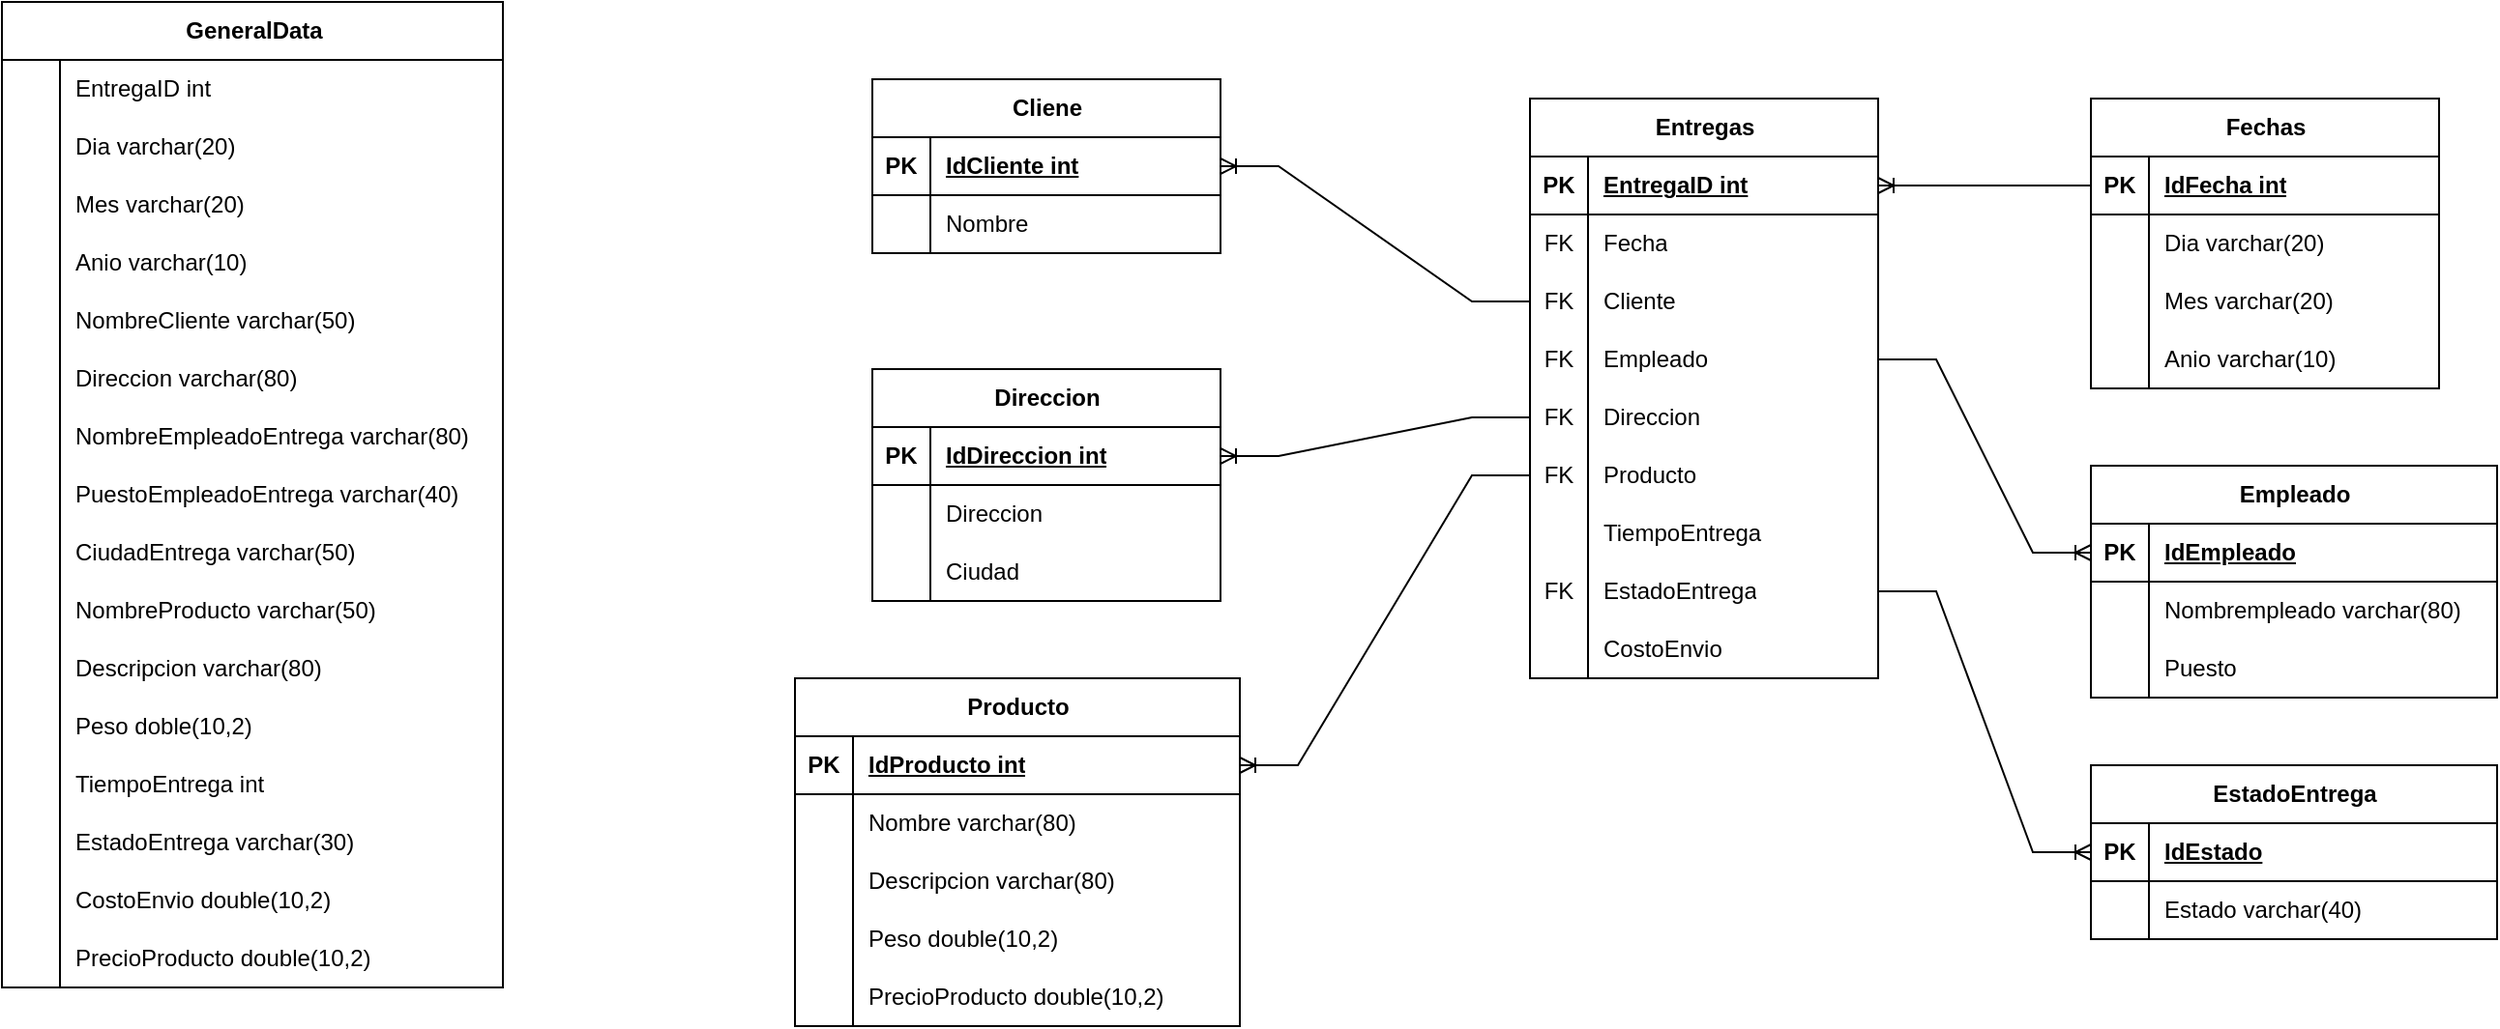 <mxfile version="21.4.0" type="device">
  <diagram name="Página-1" id="wUGo6zB4lgT46Z7VaHi0">
    <mxGraphModel dx="1545" dy="716" grid="1" gridSize="10" guides="1" tooltips="1" connect="1" arrows="1" fold="1" page="1" pageScale="1" pageWidth="827" pageHeight="1169" math="0" shadow="0">
      <root>
        <mxCell id="0" />
        <mxCell id="1" parent="0" />
        <mxCell id="BDDf2HuoFjshQEXdPqyW-1" value="GeneralData" style="shape=table;startSize=30;container=1;collapsible=1;childLayout=tableLayout;fixedRows=1;rowLines=0;fontStyle=1;align=center;resizeLast=1;html=1;" vertex="1" parent="1">
          <mxGeometry x="30" y="60" width="259" height="510" as="geometry" />
        </mxCell>
        <mxCell id="BDDf2HuoFjshQEXdPqyW-5" value="" style="shape=tableRow;horizontal=0;startSize=0;swimlaneHead=0;swimlaneBody=0;fillColor=none;collapsible=0;dropTarget=0;points=[[0,0.5],[1,0.5]];portConstraint=eastwest;top=0;left=0;right=0;bottom=0;" vertex="1" parent="BDDf2HuoFjshQEXdPqyW-1">
          <mxGeometry y="30" width="259" height="30" as="geometry" />
        </mxCell>
        <mxCell id="BDDf2HuoFjshQEXdPqyW-6" value="" style="shape=partialRectangle;connectable=0;fillColor=none;top=0;left=0;bottom=0;right=0;editable=1;overflow=hidden;whiteSpace=wrap;html=1;" vertex="1" parent="BDDf2HuoFjshQEXdPqyW-5">
          <mxGeometry width="30" height="30" as="geometry">
            <mxRectangle width="30" height="30" as="alternateBounds" />
          </mxGeometry>
        </mxCell>
        <mxCell id="BDDf2HuoFjshQEXdPqyW-7" value="EntregaID int&amp;nbsp;" style="shape=partialRectangle;connectable=0;fillColor=none;top=0;left=0;bottom=0;right=0;align=left;spacingLeft=6;overflow=hidden;whiteSpace=wrap;html=1;" vertex="1" parent="BDDf2HuoFjshQEXdPqyW-5">
          <mxGeometry x="30" width="229" height="30" as="geometry">
            <mxRectangle width="229" height="30" as="alternateBounds" />
          </mxGeometry>
        </mxCell>
        <mxCell id="BDDf2HuoFjshQEXdPqyW-8" value="" style="shape=tableRow;horizontal=0;startSize=0;swimlaneHead=0;swimlaneBody=0;fillColor=none;collapsible=0;dropTarget=0;points=[[0,0.5],[1,0.5]];portConstraint=eastwest;top=0;left=0;right=0;bottom=0;" vertex="1" parent="BDDf2HuoFjshQEXdPqyW-1">
          <mxGeometry y="60" width="259" height="30" as="geometry" />
        </mxCell>
        <mxCell id="BDDf2HuoFjshQEXdPqyW-9" value="" style="shape=partialRectangle;connectable=0;fillColor=none;top=0;left=0;bottom=0;right=0;editable=1;overflow=hidden;whiteSpace=wrap;html=1;" vertex="1" parent="BDDf2HuoFjshQEXdPqyW-8">
          <mxGeometry width="30" height="30" as="geometry">
            <mxRectangle width="30" height="30" as="alternateBounds" />
          </mxGeometry>
        </mxCell>
        <mxCell id="BDDf2HuoFjshQEXdPqyW-10" value="Dia varchar(20)" style="shape=partialRectangle;connectable=0;fillColor=none;top=0;left=0;bottom=0;right=0;align=left;spacingLeft=6;overflow=hidden;whiteSpace=wrap;html=1;" vertex="1" parent="BDDf2HuoFjshQEXdPqyW-8">
          <mxGeometry x="30" width="229" height="30" as="geometry">
            <mxRectangle width="229" height="30" as="alternateBounds" />
          </mxGeometry>
        </mxCell>
        <mxCell id="BDDf2HuoFjshQEXdPqyW-11" value="" style="shape=tableRow;horizontal=0;startSize=0;swimlaneHead=0;swimlaneBody=0;fillColor=none;collapsible=0;dropTarget=0;points=[[0,0.5],[1,0.5]];portConstraint=eastwest;top=0;left=0;right=0;bottom=0;" vertex="1" parent="BDDf2HuoFjshQEXdPqyW-1">
          <mxGeometry y="90" width="259" height="30" as="geometry" />
        </mxCell>
        <mxCell id="BDDf2HuoFjshQEXdPqyW-12" value="" style="shape=partialRectangle;connectable=0;fillColor=none;top=0;left=0;bottom=0;right=0;editable=1;overflow=hidden;whiteSpace=wrap;html=1;" vertex="1" parent="BDDf2HuoFjshQEXdPqyW-11">
          <mxGeometry width="30" height="30" as="geometry">
            <mxRectangle width="30" height="30" as="alternateBounds" />
          </mxGeometry>
        </mxCell>
        <mxCell id="BDDf2HuoFjshQEXdPqyW-13" value="Mes varchar(20)" style="shape=partialRectangle;connectable=0;fillColor=none;top=0;left=0;bottom=0;right=0;align=left;spacingLeft=6;overflow=hidden;whiteSpace=wrap;html=1;" vertex="1" parent="BDDf2HuoFjshQEXdPqyW-11">
          <mxGeometry x="30" width="229" height="30" as="geometry">
            <mxRectangle width="229" height="30" as="alternateBounds" />
          </mxGeometry>
        </mxCell>
        <mxCell id="BDDf2HuoFjshQEXdPqyW-14" value="" style="shape=tableRow;horizontal=0;startSize=0;swimlaneHead=0;swimlaneBody=0;fillColor=none;collapsible=0;dropTarget=0;points=[[0,0.5],[1,0.5]];portConstraint=eastwest;top=0;left=0;right=0;bottom=0;" vertex="1" parent="BDDf2HuoFjshQEXdPqyW-1">
          <mxGeometry y="120" width="259" height="30" as="geometry" />
        </mxCell>
        <mxCell id="BDDf2HuoFjshQEXdPqyW-15" value="" style="shape=partialRectangle;connectable=0;fillColor=none;top=0;left=0;bottom=0;right=0;editable=1;overflow=hidden;whiteSpace=wrap;html=1;" vertex="1" parent="BDDf2HuoFjshQEXdPqyW-14">
          <mxGeometry width="30" height="30" as="geometry">
            <mxRectangle width="30" height="30" as="alternateBounds" />
          </mxGeometry>
        </mxCell>
        <mxCell id="BDDf2HuoFjshQEXdPqyW-16" value="Anio varchar(10)" style="shape=partialRectangle;connectable=0;fillColor=none;top=0;left=0;bottom=0;right=0;align=left;spacingLeft=6;overflow=hidden;whiteSpace=wrap;html=1;" vertex="1" parent="BDDf2HuoFjshQEXdPqyW-14">
          <mxGeometry x="30" width="229" height="30" as="geometry">
            <mxRectangle width="229" height="30" as="alternateBounds" />
          </mxGeometry>
        </mxCell>
        <mxCell id="BDDf2HuoFjshQEXdPqyW-30" value="" style="shape=tableRow;horizontal=0;startSize=0;swimlaneHead=0;swimlaneBody=0;fillColor=none;collapsible=0;dropTarget=0;points=[[0,0.5],[1,0.5]];portConstraint=eastwest;top=0;left=0;right=0;bottom=0;" vertex="1" parent="BDDf2HuoFjshQEXdPqyW-1">
          <mxGeometry y="150" width="259" height="30" as="geometry" />
        </mxCell>
        <mxCell id="BDDf2HuoFjshQEXdPqyW-31" value="" style="shape=partialRectangle;connectable=0;fillColor=none;top=0;left=0;bottom=0;right=0;editable=1;overflow=hidden;whiteSpace=wrap;html=1;" vertex="1" parent="BDDf2HuoFjshQEXdPqyW-30">
          <mxGeometry width="30" height="30" as="geometry">
            <mxRectangle width="30" height="30" as="alternateBounds" />
          </mxGeometry>
        </mxCell>
        <mxCell id="BDDf2HuoFjshQEXdPqyW-32" value="NombreCliente varchar(50)" style="shape=partialRectangle;connectable=0;fillColor=none;top=0;left=0;bottom=0;right=0;align=left;spacingLeft=6;overflow=hidden;whiteSpace=wrap;html=1;" vertex="1" parent="BDDf2HuoFjshQEXdPqyW-30">
          <mxGeometry x="30" width="229" height="30" as="geometry">
            <mxRectangle width="229" height="30" as="alternateBounds" />
          </mxGeometry>
        </mxCell>
        <mxCell id="BDDf2HuoFjshQEXdPqyW-33" value="" style="shape=tableRow;horizontal=0;startSize=0;swimlaneHead=0;swimlaneBody=0;fillColor=none;collapsible=0;dropTarget=0;points=[[0,0.5],[1,0.5]];portConstraint=eastwest;top=0;left=0;right=0;bottom=0;" vertex="1" parent="BDDf2HuoFjshQEXdPqyW-1">
          <mxGeometry y="180" width="259" height="30" as="geometry" />
        </mxCell>
        <mxCell id="BDDf2HuoFjshQEXdPqyW-34" value="" style="shape=partialRectangle;connectable=0;fillColor=none;top=0;left=0;bottom=0;right=0;editable=1;overflow=hidden;whiteSpace=wrap;html=1;" vertex="1" parent="BDDf2HuoFjshQEXdPqyW-33">
          <mxGeometry width="30" height="30" as="geometry">
            <mxRectangle width="30" height="30" as="alternateBounds" />
          </mxGeometry>
        </mxCell>
        <mxCell id="BDDf2HuoFjshQEXdPqyW-35" value="Direccion varchar(80)" style="shape=partialRectangle;connectable=0;fillColor=none;top=0;left=0;bottom=0;right=0;align=left;spacingLeft=6;overflow=hidden;whiteSpace=wrap;html=1;" vertex="1" parent="BDDf2HuoFjshQEXdPqyW-33">
          <mxGeometry x="30" width="229" height="30" as="geometry">
            <mxRectangle width="229" height="30" as="alternateBounds" />
          </mxGeometry>
        </mxCell>
        <mxCell id="BDDf2HuoFjshQEXdPqyW-36" value="" style="shape=tableRow;horizontal=0;startSize=0;swimlaneHead=0;swimlaneBody=0;fillColor=none;collapsible=0;dropTarget=0;points=[[0,0.5],[1,0.5]];portConstraint=eastwest;top=0;left=0;right=0;bottom=0;" vertex="1" parent="BDDf2HuoFjshQEXdPqyW-1">
          <mxGeometry y="210" width="259" height="30" as="geometry" />
        </mxCell>
        <mxCell id="BDDf2HuoFjshQEXdPqyW-37" value="" style="shape=partialRectangle;connectable=0;fillColor=none;top=0;left=0;bottom=0;right=0;editable=1;overflow=hidden;whiteSpace=wrap;html=1;" vertex="1" parent="BDDf2HuoFjshQEXdPqyW-36">
          <mxGeometry width="30" height="30" as="geometry">
            <mxRectangle width="30" height="30" as="alternateBounds" />
          </mxGeometry>
        </mxCell>
        <mxCell id="BDDf2HuoFjshQEXdPqyW-38" value="NombreEmpleadoEntrega varchar(80)" style="shape=partialRectangle;connectable=0;fillColor=none;top=0;left=0;bottom=0;right=0;align=left;spacingLeft=6;overflow=hidden;whiteSpace=wrap;html=1;" vertex="1" parent="BDDf2HuoFjshQEXdPqyW-36">
          <mxGeometry x="30" width="229" height="30" as="geometry">
            <mxRectangle width="229" height="30" as="alternateBounds" />
          </mxGeometry>
        </mxCell>
        <mxCell id="BDDf2HuoFjshQEXdPqyW-39" value="" style="shape=tableRow;horizontal=0;startSize=0;swimlaneHead=0;swimlaneBody=0;fillColor=none;collapsible=0;dropTarget=0;points=[[0,0.5],[1,0.5]];portConstraint=eastwest;top=0;left=0;right=0;bottom=0;" vertex="1" parent="BDDf2HuoFjshQEXdPqyW-1">
          <mxGeometry y="240" width="259" height="30" as="geometry" />
        </mxCell>
        <mxCell id="BDDf2HuoFjshQEXdPqyW-40" value="" style="shape=partialRectangle;connectable=0;fillColor=none;top=0;left=0;bottom=0;right=0;editable=1;overflow=hidden;whiteSpace=wrap;html=1;" vertex="1" parent="BDDf2HuoFjshQEXdPqyW-39">
          <mxGeometry width="30" height="30" as="geometry">
            <mxRectangle width="30" height="30" as="alternateBounds" />
          </mxGeometry>
        </mxCell>
        <mxCell id="BDDf2HuoFjshQEXdPqyW-41" value="PuestoEmpleadoEntrega varchar(40)" style="shape=partialRectangle;connectable=0;fillColor=none;top=0;left=0;bottom=0;right=0;align=left;spacingLeft=6;overflow=hidden;whiteSpace=wrap;html=1;" vertex="1" parent="BDDf2HuoFjshQEXdPqyW-39">
          <mxGeometry x="30" width="229" height="30" as="geometry">
            <mxRectangle width="229" height="30" as="alternateBounds" />
          </mxGeometry>
        </mxCell>
        <mxCell id="BDDf2HuoFjshQEXdPqyW-42" value="" style="shape=tableRow;horizontal=0;startSize=0;swimlaneHead=0;swimlaneBody=0;fillColor=none;collapsible=0;dropTarget=0;points=[[0,0.5],[1,0.5]];portConstraint=eastwest;top=0;left=0;right=0;bottom=0;" vertex="1" parent="BDDf2HuoFjshQEXdPqyW-1">
          <mxGeometry y="270" width="259" height="30" as="geometry" />
        </mxCell>
        <mxCell id="BDDf2HuoFjshQEXdPqyW-43" value="" style="shape=partialRectangle;connectable=0;fillColor=none;top=0;left=0;bottom=0;right=0;editable=1;overflow=hidden;whiteSpace=wrap;html=1;" vertex="1" parent="BDDf2HuoFjshQEXdPqyW-42">
          <mxGeometry width="30" height="30" as="geometry">
            <mxRectangle width="30" height="30" as="alternateBounds" />
          </mxGeometry>
        </mxCell>
        <mxCell id="BDDf2HuoFjshQEXdPqyW-44" value="CiudadEntrega varchar(50)" style="shape=partialRectangle;connectable=0;fillColor=none;top=0;left=0;bottom=0;right=0;align=left;spacingLeft=6;overflow=hidden;whiteSpace=wrap;html=1;" vertex="1" parent="BDDf2HuoFjshQEXdPqyW-42">
          <mxGeometry x="30" width="229" height="30" as="geometry">
            <mxRectangle width="229" height="30" as="alternateBounds" />
          </mxGeometry>
        </mxCell>
        <mxCell id="BDDf2HuoFjshQEXdPqyW-45" value="" style="shape=tableRow;horizontal=0;startSize=0;swimlaneHead=0;swimlaneBody=0;fillColor=none;collapsible=0;dropTarget=0;points=[[0,0.5],[1,0.5]];portConstraint=eastwest;top=0;left=0;right=0;bottom=0;" vertex="1" parent="BDDf2HuoFjshQEXdPqyW-1">
          <mxGeometry y="300" width="259" height="30" as="geometry" />
        </mxCell>
        <mxCell id="BDDf2HuoFjshQEXdPqyW-46" value="" style="shape=partialRectangle;connectable=0;fillColor=none;top=0;left=0;bottom=0;right=0;editable=1;overflow=hidden;whiteSpace=wrap;html=1;" vertex="1" parent="BDDf2HuoFjshQEXdPqyW-45">
          <mxGeometry width="30" height="30" as="geometry">
            <mxRectangle width="30" height="30" as="alternateBounds" />
          </mxGeometry>
        </mxCell>
        <mxCell id="BDDf2HuoFjshQEXdPqyW-47" value="NombreProducto varchar(50)" style="shape=partialRectangle;connectable=0;fillColor=none;top=0;left=0;bottom=0;right=0;align=left;spacingLeft=6;overflow=hidden;whiteSpace=wrap;html=1;" vertex="1" parent="BDDf2HuoFjshQEXdPqyW-45">
          <mxGeometry x="30" width="229" height="30" as="geometry">
            <mxRectangle width="229" height="30" as="alternateBounds" />
          </mxGeometry>
        </mxCell>
        <mxCell id="BDDf2HuoFjshQEXdPqyW-48" value="" style="shape=tableRow;horizontal=0;startSize=0;swimlaneHead=0;swimlaneBody=0;fillColor=none;collapsible=0;dropTarget=0;points=[[0,0.5],[1,0.5]];portConstraint=eastwest;top=0;left=0;right=0;bottom=0;" vertex="1" parent="BDDf2HuoFjshQEXdPqyW-1">
          <mxGeometry y="330" width="259" height="30" as="geometry" />
        </mxCell>
        <mxCell id="BDDf2HuoFjshQEXdPqyW-49" value="" style="shape=partialRectangle;connectable=0;fillColor=none;top=0;left=0;bottom=0;right=0;editable=1;overflow=hidden;whiteSpace=wrap;html=1;" vertex="1" parent="BDDf2HuoFjshQEXdPqyW-48">
          <mxGeometry width="30" height="30" as="geometry">
            <mxRectangle width="30" height="30" as="alternateBounds" />
          </mxGeometry>
        </mxCell>
        <mxCell id="BDDf2HuoFjshQEXdPqyW-50" value="Descripcion varchar(80)" style="shape=partialRectangle;connectable=0;fillColor=none;top=0;left=0;bottom=0;right=0;align=left;spacingLeft=6;overflow=hidden;whiteSpace=wrap;html=1;" vertex="1" parent="BDDf2HuoFjshQEXdPqyW-48">
          <mxGeometry x="30" width="229" height="30" as="geometry">
            <mxRectangle width="229" height="30" as="alternateBounds" />
          </mxGeometry>
        </mxCell>
        <mxCell id="BDDf2HuoFjshQEXdPqyW-51" value="" style="shape=tableRow;horizontal=0;startSize=0;swimlaneHead=0;swimlaneBody=0;fillColor=none;collapsible=0;dropTarget=0;points=[[0,0.5],[1,0.5]];portConstraint=eastwest;top=0;left=0;right=0;bottom=0;" vertex="1" parent="BDDf2HuoFjshQEXdPqyW-1">
          <mxGeometry y="360" width="259" height="30" as="geometry" />
        </mxCell>
        <mxCell id="BDDf2HuoFjshQEXdPqyW-52" value="" style="shape=partialRectangle;connectable=0;fillColor=none;top=0;left=0;bottom=0;right=0;editable=1;overflow=hidden;whiteSpace=wrap;html=1;" vertex="1" parent="BDDf2HuoFjshQEXdPqyW-51">
          <mxGeometry width="30" height="30" as="geometry">
            <mxRectangle width="30" height="30" as="alternateBounds" />
          </mxGeometry>
        </mxCell>
        <mxCell id="BDDf2HuoFjshQEXdPqyW-53" value="Peso doble(10,2)" style="shape=partialRectangle;connectable=0;fillColor=none;top=0;left=0;bottom=0;right=0;align=left;spacingLeft=6;overflow=hidden;whiteSpace=wrap;html=1;" vertex="1" parent="BDDf2HuoFjshQEXdPqyW-51">
          <mxGeometry x="30" width="229" height="30" as="geometry">
            <mxRectangle width="229" height="30" as="alternateBounds" />
          </mxGeometry>
        </mxCell>
        <mxCell id="BDDf2HuoFjshQEXdPqyW-54" value="" style="shape=tableRow;horizontal=0;startSize=0;swimlaneHead=0;swimlaneBody=0;fillColor=none;collapsible=0;dropTarget=0;points=[[0,0.5],[1,0.5]];portConstraint=eastwest;top=0;left=0;right=0;bottom=0;" vertex="1" parent="BDDf2HuoFjshQEXdPqyW-1">
          <mxGeometry y="390" width="259" height="30" as="geometry" />
        </mxCell>
        <mxCell id="BDDf2HuoFjshQEXdPqyW-55" value="" style="shape=partialRectangle;connectable=0;fillColor=none;top=0;left=0;bottom=0;right=0;editable=1;overflow=hidden;whiteSpace=wrap;html=1;" vertex="1" parent="BDDf2HuoFjshQEXdPqyW-54">
          <mxGeometry width="30" height="30" as="geometry">
            <mxRectangle width="30" height="30" as="alternateBounds" />
          </mxGeometry>
        </mxCell>
        <mxCell id="BDDf2HuoFjshQEXdPqyW-56" value="TiempoEntrega int" style="shape=partialRectangle;connectable=0;fillColor=none;top=0;left=0;bottom=0;right=0;align=left;spacingLeft=6;overflow=hidden;whiteSpace=wrap;html=1;" vertex="1" parent="BDDf2HuoFjshQEXdPqyW-54">
          <mxGeometry x="30" width="229" height="30" as="geometry">
            <mxRectangle width="229" height="30" as="alternateBounds" />
          </mxGeometry>
        </mxCell>
        <mxCell id="BDDf2HuoFjshQEXdPqyW-57" value="" style="shape=tableRow;horizontal=0;startSize=0;swimlaneHead=0;swimlaneBody=0;fillColor=none;collapsible=0;dropTarget=0;points=[[0,0.5],[1,0.5]];portConstraint=eastwest;top=0;left=0;right=0;bottom=0;" vertex="1" parent="BDDf2HuoFjshQEXdPqyW-1">
          <mxGeometry y="420" width="259" height="30" as="geometry" />
        </mxCell>
        <mxCell id="BDDf2HuoFjshQEXdPqyW-58" value="" style="shape=partialRectangle;connectable=0;fillColor=none;top=0;left=0;bottom=0;right=0;editable=1;overflow=hidden;whiteSpace=wrap;html=1;" vertex="1" parent="BDDf2HuoFjshQEXdPqyW-57">
          <mxGeometry width="30" height="30" as="geometry">
            <mxRectangle width="30" height="30" as="alternateBounds" />
          </mxGeometry>
        </mxCell>
        <mxCell id="BDDf2HuoFjshQEXdPqyW-59" value="EstadoEntrega varchar(30)" style="shape=partialRectangle;connectable=0;fillColor=none;top=0;left=0;bottom=0;right=0;align=left;spacingLeft=6;overflow=hidden;whiteSpace=wrap;html=1;" vertex="1" parent="BDDf2HuoFjshQEXdPqyW-57">
          <mxGeometry x="30" width="229" height="30" as="geometry">
            <mxRectangle width="229" height="30" as="alternateBounds" />
          </mxGeometry>
        </mxCell>
        <mxCell id="BDDf2HuoFjshQEXdPqyW-60" value="" style="shape=tableRow;horizontal=0;startSize=0;swimlaneHead=0;swimlaneBody=0;fillColor=none;collapsible=0;dropTarget=0;points=[[0,0.5],[1,0.5]];portConstraint=eastwest;top=0;left=0;right=0;bottom=0;" vertex="1" parent="BDDf2HuoFjshQEXdPqyW-1">
          <mxGeometry y="450" width="259" height="30" as="geometry" />
        </mxCell>
        <mxCell id="BDDf2HuoFjshQEXdPqyW-61" value="" style="shape=partialRectangle;connectable=0;fillColor=none;top=0;left=0;bottom=0;right=0;editable=1;overflow=hidden;whiteSpace=wrap;html=1;" vertex="1" parent="BDDf2HuoFjshQEXdPqyW-60">
          <mxGeometry width="30" height="30" as="geometry">
            <mxRectangle width="30" height="30" as="alternateBounds" />
          </mxGeometry>
        </mxCell>
        <mxCell id="BDDf2HuoFjshQEXdPqyW-62" value="CostoEnvio double(10,2)" style="shape=partialRectangle;connectable=0;fillColor=none;top=0;left=0;bottom=0;right=0;align=left;spacingLeft=6;overflow=hidden;whiteSpace=wrap;html=1;" vertex="1" parent="BDDf2HuoFjshQEXdPqyW-60">
          <mxGeometry x="30" width="229" height="30" as="geometry">
            <mxRectangle width="229" height="30" as="alternateBounds" />
          </mxGeometry>
        </mxCell>
        <mxCell id="BDDf2HuoFjshQEXdPqyW-63" value="" style="shape=tableRow;horizontal=0;startSize=0;swimlaneHead=0;swimlaneBody=0;fillColor=none;collapsible=0;dropTarget=0;points=[[0,0.5],[1,0.5]];portConstraint=eastwest;top=0;left=0;right=0;bottom=0;" vertex="1" parent="BDDf2HuoFjshQEXdPqyW-1">
          <mxGeometry y="480" width="259" height="30" as="geometry" />
        </mxCell>
        <mxCell id="BDDf2HuoFjshQEXdPqyW-64" value="" style="shape=partialRectangle;connectable=0;fillColor=none;top=0;left=0;bottom=0;right=0;editable=1;overflow=hidden;whiteSpace=wrap;html=1;" vertex="1" parent="BDDf2HuoFjshQEXdPqyW-63">
          <mxGeometry width="30" height="30" as="geometry">
            <mxRectangle width="30" height="30" as="alternateBounds" />
          </mxGeometry>
        </mxCell>
        <mxCell id="BDDf2HuoFjshQEXdPqyW-65" value="PrecioProducto double(10,2)" style="shape=partialRectangle;connectable=0;fillColor=none;top=0;left=0;bottom=0;right=0;align=left;spacingLeft=6;overflow=hidden;whiteSpace=wrap;html=1;" vertex="1" parent="BDDf2HuoFjshQEXdPqyW-63">
          <mxGeometry x="30" width="229" height="30" as="geometry">
            <mxRectangle width="229" height="30" as="alternateBounds" />
          </mxGeometry>
        </mxCell>
        <mxCell id="BDDf2HuoFjshQEXdPqyW-66" value="Entregas" style="shape=table;startSize=30;container=1;collapsible=1;childLayout=tableLayout;fixedRows=1;rowLines=0;fontStyle=1;align=center;resizeLast=1;html=1;" vertex="1" parent="1">
          <mxGeometry x="820" y="110" width="180" height="300" as="geometry" />
        </mxCell>
        <mxCell id="BDDf2HuoFjshQEXdPqyW-67" value="" style="shape=tableRow;horizontal=0;startSize=0;swimlaneHead=0;swimlaneBody=0;fillColor=none;collapsible=0;dropTarget=0;points=[[0,0.5],[1,0.5]];portConstraint=eastwest;top=0;left=0;right=0;bottom=1;" vertex="1" parent="BDDf2HuoFjshQEXdPqyW-66">
          <mxGeometry y="30" width="180" height="30" as="geometry" />
        </mxCell>
        <mxCell id="BDDf2HuoFjshQEXdPqyW-68" value="PK" style="shape=partialRectangle;connectable=0;fillColor=none;top=0;left=0;bottom=0;right=0;fontStyle=1;overflow=hidden;whiteSpace=wrap;html=1;" vertex="1" parent="BDDf2HuoFjshQEXdPqyW-67">
          <mxGeometry width="30" height="30" as="geometry">
            <mxRectangle width="30" height="30" as="alternateBounds" />
          </mxGeometry>
        </mxCell>
        <mxCell id="BDDf2HuoFjshQEXdPqyW-69" value="EntregaID int" style="shape=partialRectangle;connectable=0;fillColor=none;top=0;left=0;bottom=0;right=0;align=left;spacingLeft=6;fontStyle=5;overflow=hidden;whiteSpace=wrap;html=1;" vertex="1" parent="BDDf2HuoFjshQEXdPqyW-67">
          <mxGeometry x="30" width="150" height="30" as="geometry">
            <mxRectangle width="150" height="30" as="alternateBounds" />
          </mxGeometry>
        </mxCell>
        <mxCell id="BDDf2HuoFjshQEXdPqyW-70" value="" style="shape=tableRow;horizontal=0;startSize=0;swimlaneHead=0;swimlaneBody=0;fillColor=none;collapsible=0;dropTarget=0;points=[[0,0.5],[1,0.5]];portConstraint=eastwest;top=0;left=0;right=0;bottom=0;" vertex="1" parent="BDDf2HuoFjshQEXdPqyW-66">
          <mxGeometry y="60" width="180" height="30" as="geometry" />
        </mxCell>
        <mxCell id="BDDf2HuoFjshQEXdPqyW-71" value="FK" style="shape=partialRectangle;connectable=0;fillColor=none;top=0;left=0;bottom=0;right=0;editable=1;overflow=hidden;whiteSpace=wrap;html=1;" vertex="1" parent="BDDf2HuoFjshQEXdPqyW-70">
          <mxGeometry width="30" height="30" as="geometry">
            <mxRectangle width="30" height="30" as="alternateBounds" />
          </mxGeometry>
        </mxCell>
        <mxCell id="BDDf2HuoFjshQEXdPqyW-72" value="Fecha" style="shape=partialRectangle;connectable=0;fillColor=none;top=0;left=0;bottom=0;right=0;align=left;spacingLeft=6;overflow=hidden;whiteSpace=wrap;html=1;" vertex="1" parent="BDDf2HuoFjshQEXdPqyW-70">
          <mxGeometry x="30" width="150" height="30" as="geometry">
            <mxRectangle width="150" height="30" as="alternateBounds" />
          </mxGeometry>
        </mxCell>
        <mxCell id="BDDf2HuoFjshQEXdPqyW-73" value="" style="shape=tableRow;horizontal=0;startSize=0;swimlaneHead=0;swimlaneBody=0;fillColor=none;collapsible=0;dropTarget=0;points=[[0,0.5],[1,0.5]];portConstraint=eastwest;top=0;left=0;right=0;bottom=0;" vertex="1" parent="BDDf2HuoFjshQEXdPqyW-66">
          <mxGeometry y="90" width="180" height="30" as="geometry" />
        </mxCell>
        <mxCell id="BDDf2HuoFjshQEXdPqyW-74" value="FK" style="shape=partialRectangle;connectable=0;fillColor=none;top=0;left=0;bottom=0;right=0;editable=1;overflow=hidden;whiteSpace=wrap;html=1;" vertex="1" parent="BDDf2HuoFjshQEXdPqyW-73">
          <mxGeometry width="30" height="30" as="geometry">
            <mxRectangle width="30" height="30" as="alternateBounds" />
          </mxGeometry>
        </mxCell>
        <mxCell id="BDDf2HuoFjshQEXdPqyW-75" value="Cliente" style="shape=partialRectangle;connectable=0;fillColor=none;top=0;left=0;bottom=0;right=0;align=left;spacingLeft=6;overflow=hidden;whiteSpace=wrap;html=1;" vertex="1" parent="BDDf2HuoFjshQEXdPqyW-73">
          <mxGeometry x="30" width="150" height="30" as="geometry">
            <mxRectangle width="150" height="30" as="alternateBounds" />
          </mxGeometry>
        </mxCell>
        <mxCell id="BDDf2HuoFjshQEXdPqyW-76" value="" style="shape=tableRow;horizontal=0;startSize=0;swimlaneHead=0;swimlaneBody=0;fillColor=none;collapsible=0;dropTarget=0;points=[[0,0.5],[1,0.5]];portConstraint=eastwest;top=0;left=0;right=0;bottom=0;" vertex="1" parent="BDDf2HuoFjshQEXdPqyW-66">
          <mxGeometry y="120" width="180" height="30" as="geometry" />
        </mxCell>
        <mxCell id="BDDf2HuoFjshQEXdPqyW-77" value="FK" style="shape=partialRectangle;connectable=0;fillColor=none;top=0;left=0;bottom=0;right=0;editable=1;overflow=hidden;whiteSpace=wrap;html=1;" vertex="1" parent="BDDf2HuoFjshQEXdPqyW-76">
          <mxGeometry width="30" height="30" as="geometry">
            <mxRectangle width="30" height="30" as="alternateBounds" />
          </mxGeometry>
        </mxCell>
        <mxCell id="BDDf2HuoFjshQEXdPqyW-78" value="Empleado" style="shape=partialRectangle;connectable=0;fillColor=none;top=0;left=0;bottom=0;right=0;align=left;spacingLeft=6;overflow=hidden;whiteSpace=wrap;html=1;" vertex="1" parent="BDDf2HuoFjshQEXdPqyW-76">
          <mxGeometry x="30" width="150" height="30" as="geometry">
            <mxRectangle width="150" height="30" as="alternateBounds" />
          </mxGeometry>
        </mxCell>
        <mxCell id="BDDf2HuoFjshQEXdPqyW-151" value="" style="shape=tableRow;horizontal=0;startSize=0;swimlaneHead=0;swimlaneBody=0;fillColor=none;collapsible=0;dropTarget=0;points=[[0,0.5],[1,0.5]];portConstraint=eastwest;top=0;left=0;right=0;bottom=0;" vertex="1" parent="BDDf2HuoFjshQEXdPqyW-66">
          <mxGeometry y="150" width="180" height="30" as="geometry" />
        </mxCell>
        <mxCell id="BDDf2HuoFjshQEXdPqyW-152" value="FK" style="shape=partialRectangle;connectable=0;fillColor=none;top=0;left=0;bottom=0;right=0;editable=1;overflow=hidden;whiteSpace=wrap;html=1;" vertex="1" parent="BDDf2HuoFjshQEXdPqyW-151">
          <mxGeometry width="30" height="30" as="geometry">
            <mxRectangle width="30" height="30" as="alternateBounds" />
          </mxGeometry>
        </mxCell>
        <mxCell id="BDDf2HuoFjshQEXdPqyW-153" value="Direccion" style="shape=partialRectangle;connectable=0;fillColor=none;top=0;left=0;bottom=0;right=0;align=left;spacingLeft=6;overflow=hidden;whiteSpace=wrap;html=1;" vertex="1" parent="BDDf2HuoFjshQEXdPqyW-151">
          <mxGeometry x="30" width="150" height="30" as="geometry">
            <mxRectangle width="150" height="30" as="alternateBounds" />
          </mxGeometry>
        </mxCell>
        <mxCell id="BDDf2HuoFjshQEXdPqyW-172" value="" style="shape=tableRow;horizontal=0;startSize=0;swimlaneHead=0;swimlaneBody=0;fillColor=none;collapsible=0;dropTarget=0;points=[[0,0.5],[1,0.5]];portConstraint=eastwest;top=0;left=0;right=0;bottom=0;" vertex="1" parent="BDDf2HuoFjshQEXdPqyW-66">
          <mxGeometry y="180" width="180" height="30" as="geometry" />
        </mxCell>
        <mxCell id="BDDf2HuoFjshQEXdPqyW-173" value="FK" style="shape=partialRectangle;connectable=0;fillColor=none;top=0;left=0;bottom=0;right=0;editable=1;overflow=hidden;whiteSpace=wrap;html=1;" vertex="1" parent="BDDf2HuoFjshQEXdPqyW-172">
          <mxGeometry width="30" height="30" as="geometry">
            <mxRectangle width="30" height="30" as="alternateBounds" />
          </mxGeometry>
        </mxCell>
        <mxCell id="BDDf2HuoFjshQEXdPqyW-174" value="Producto" style="shape=partialRectangle;connectable=0;fillColor=none;top=0;left=0;bottom=0;right=0;align=left;spacingLeft=6;overflow=hidden;whiteSpace=wrap;html=1;" vertex="1" parent="BDDf2HuoFjshQEXdPqyW-172">
          <mxGeometry x="30" width="150" height="30" as="geometry">
            <mxRectangle width="150" height="30" as="alternateBounds" />
          </mxGeometry>
        </mxCell>
        <mxCell id="BDDf2HuoFjshQEXdPqyW-238" value="" style="shape=tableRow;horizontal=0;startSize=0;swimlaneHead=0;swimlaneBody=0;fillColor=none;collapsible=0;dropTarget=0;points=[[0,0.5],[1,0.5]];portConstraint=eastwest;top=0;left=0;right=0;bottom=0;" vertex="1" parent="BDDf2HuoFjshQEXdPqyW-66">
          <mxGeometry y="210" width="180" height="30" as="geometry" />
        </mxCell>
        <mxCell id="BDDf2HuoFjshQEXdPqyW-239" value="" style="shape=partialRectangle;connectable=0;fillColor=none;top=0;left=0;bottom=0;right=0;editable=1;overflow=hidden;whiteSpace=wrap;html=1;" vertex="1" parent="BDDf2HuoFjshQEXdPqyW-238">
          <mxGeometry width="30" height="30" as="geometry">
            <mxRectangle width="30" height="30" as="alternateBounds" />
          </mxGeometry>
        </mxCell>
        <mxCell id="BDDf2HuoFjshQEXdPqyW-240" value="TiempoEntrega" style="shape=partialRectangle;connectable=0;fillColor=none;top=0;left=0;bottom=0;right=0;align=left;spacingLeft=6;overflow=hidden;whiteSpace=wrap;html=1;" vertex="1" parent="BDDf2HuoFjshQEXdPqyW-238">
          <mxGeometry x="30" width="150" height="30" as="geometry">
            <mxRectangle width="150" height="30" as="alternateBounds" />
          </mxGeometry>
        </mxCell>
        <mxCell id="BDDf2HuoFjshQEXdPqyW-241" value="" style="shape=tableRow;horizontal=0;startSize=0;swimlaneHead=0;swimlaneBody=0;fillColor=none;collapsible=0;dropTarget=0;points=[[0,0.5],[1,0.5]];portConstraint=eastwest;top=0;left=0;right=0;bottom=0;" vertex="1" parent="BDDf2HuoFjshQEXdPqyW-66">
          <mxGeometry y="240" width="180" height="30" as="geometry" />
        </mxCell>
        <mxCell id="BDDf2HuoFjshQEXdPqyW-242" value="FK" style="shape=partialRectangle;connectable=0;fillColor=none;top=0;left=0;bottom=0;right=0;editable=1;overflow=hidden;whiteSpace=wrap;html=1;" vertex="1" parent="BDDf2HuoFjshQEXdPqyW-241">
          <mxGeometry width="30" height="30" as="geometry">
            <mxRectangle width="30" height="30" as="alternateBounds" />
          </mxGeometry>
        </mxCell>
        <mxCell id="BDDf2HuoFjshQEXdPqyW-243" value="EstadoEntrega" style="shape=partialRectangle;connectable=0;fillColor=none;top=0;left=0;bottom=0;right=0;align=left;spacingLeft=6;overflow=hidden;whiteSpace=wrap;html=1;" vertex="1" parent="BDDf2HuoFjshQEXdPqyW-241">
          <mxGeometry x="30" width="150" height="30" as="geometry">
            <mxRectangle width="150" height="30" as="alternateBounds" />
          </mxGeometry>
        </mxCell>
        <mxCell id="BDDf2HuoFjshQEXdPqyW-244" value="" style="shape=tableRow;horizontal=0;startSize=0;swimlaneHead=0;swimlaneBody=0;fillColor=none;collapsible=0;dropTarget=0;points=[[0,0.5],[1,0.5]];portConstraint=eastwest;top=0;left=0;right=0;bottom=0;" vertex="1" parent="BDDf2HuoFjshQEXdPqyW-66">
          <mxGeometry y="270" width="180" height="30" as="geometry" />
        </mxCell>
        <mxCell id="BDDf2HuoFjshQEXdPqyW-245" value="" style="shape=partialRectangle;connectable=0;fillColor=none;top=0;left=0;bottom=0;right=0;editable=1;overflow=hidden;whiteSpace=wrap;html=1;" vertex="1" parent="BDDf2HuoFjshQEXdPqyW-244">
          <mxGeometry width="30" height="30" as="geometry">
            <mxRectangle width="30" height="30" as="alternateBounds" />
          </mxGeometry>
        </mxCell>
        <mxCell id="BDDf2HuoFjshQEXdPqyW-246" value="CostoEnvio" style="shape=partialRectangle;connectable=0;fillColor=none;top=0;left=0;bottom=0;right=0;align=left;spacingLeft=6;overflow=hidden;whiteSpace=wrap;html=1;" vertex="1" parent="BDDf2HuoFjshQEXdPqyW-244">
          <mxGeometry x="30" width="150" height="30" as="geometry">
            <mxRectangle width="150" height="30" as="alternateBounds" />
          </mxGeometry>
        </mxCell>
        <mxCell id="BDDf2HuoFjshQEXdPqyW-79" value="Fechas" style="shape=table;startSize=30;container=1;collapsible=1;childLayout=tableLayout;fixedRows=1;rowLines=0;fontStyle=1;align=center;resizeLast=1;html=1;" vertex="1" parent="1">
          <mxGeometry x="1110" y="110" width="180" height="150" as="geometry" />
        </mxCell>
        <mxCell id="BDDf2HuoFjshQEXdPqyW-80" value="" style="shape=tableRow;horizontal=0;startSize=0;swimlaneHead=0;swimlaneBody=0;fillColor=none;collapsible=0;dropTarget=0;points=[[0,0.5],[1,0.5]];portConstraint=eastwest;top=0;left=0;right=0;bottom=1;" vertex="1" parent="BDDf2HuoFjshQEXdPqyW-79">
          <mxGeometry y="30" width="180" height="30" as="geometry" />
        </mxCell>
        <mxCell id="BDDf2HuoFjshQEXdPqyW-81" value="PK" style="shape=partialRectangle;connectable=0;fillColor=none;top=0;left=0;bottom=0;right=0;fontStyle=1;overflow=hidden;whiteSpace=wrap;html=1;" vertex="1" parent="BDDf2HuoFjshQEXdPqyW-80">
          <mxGeometry width="30" height="30" as="geometry">
            <mxRectangle width="30" height="30" as="alternateBounds" />
          </mxGeometry>
        </mxCell>
        <mxCell id="BDDf2HuoFjshQEXdPqyW-82" value="IdFecha int" style="shape=partialRectangle;connectable=0;fillColor=none;top=0;left=0;bottom=0;right=0;align=left;spacingLeft=6;fontStyle=5;overflow=hidden;whiteSpace=wrap;html=1;" vertex="1" parent="BDDf2HuoFjshQEXdPqyW-80">
          <mxGeometry x="30" width="150" height="30" as="geometry">
            <mxRectangle width="150" height="30" as="alternateBounds" />
          </mxGeometry>
        </mxCell>
        <mxCell id="BDDf2HuoFjshQEXdPqyW-83" value="" style="shape=tableRow;horizontal=0;startSize=0;swimlaneHead=0;swimlaneBody=0;fillColor=none;collapsible=0;dropTarget=0;points=[[0,0.5],[1,0.5]];portConstraint=eastwest;top=0;left=0;right=0;bottom=0;" vertex="1" parent="BDDf2HuoFjshQEXdPqyW-79">
          <mxGeometry y="60" width="180" height="30" as="geometry" />
        </mxCell>
        <mxCell id="BDDf2HuoFjshQEXdPqyW-84" value="" style="shape=partialRectangle;connectable=0;fillColor=none;top=0;left=0;bottom=0;right=0;editable=1;overflow=hidden;whiteSpace=wrap;html=1;" vertex="1" parent="BDDf2HuoFjshQEXdPqyW-83">
          <mxGeometry width="30" height="30" as="geometry">
            <mxRectangle width="30" height="30" as="alternateBounds" />
          </mxGeometry>
        </mxCell>
        <mxCell id="BDDf2HuoFjshQEXdPqyW-85" value="Dia varchar(20)" style="shape=partialRectangle;connectable=0;fillColor=none;top=0;left=0;bottom=0;right=0;align=left;spacingLeft=6;overflow=hidden;whiteSpace=wrap;html=1;" vertex="1" parent="BDDf2HuoFjshQEXdPqyW-83">
          <mxGeometry x="30" width="150" height="30" as="geometry">
            <mxRectangle width="150" height="30" as="alternateBounds" />
          </mxGeometry>
        </mxCell>
        <mxCell id="BDDf2HuoFjshQEXdPqyW-86" value="" style="shape=tableRow;horizontal=0;startSize=0;swimlaneHead=0;swimlaneBody=0;fillColor=none;collapsible=0;dropTarget=0;points=[[0,0.5],[1,0.5]];portConstraint=eastwest;top=0;left=0;right=0;bottom=0;" vertex="1" parent="BDDf2HuoFjshQEXdPqyW-79">
          <mxGeometry y="90" width="180" height="30" as="geometry" />
        </mxCell>
        <mxCell id="BDDf2HuoFjshQEXdPqyW-87" value="" style="shape=partialRectangle;connectable=0;fillColor=none;top=0;left=0;bottom=0;right=0;editable=1;overflow=hidden;whiteSpace=wrap;html=1;" vertex="1" parent="BDDf2HuoFjshQEXdPqyW-86">
          <mxGeometry width="30" height="30" as="geometry">
            <mxRectangle width="30" height="30" as="alternateBounds" />
          </mxGeometry>
        </mxCell>
        <mxCell id="BDDf2HuoFjshQEXdPqyW-88" value="Mes varchar(20)" style="shape=partialRectangle;connectable=0;fillColor=none;top=0;left=0;bottom=0;right=0;align=left;spacingLeft=6;overflow=hidden;whiteSpace=wrap;html=1;" vertex="1" parent="BDDf2HuoFjshQEXdPqyW-86">
          <mxGeometry x="30" width="150" height="30" as="geometry">
            <mxRectangle width="150" height="30" as="alternateBounds" />
          </mxGeometry>
        </mxCell>
        <mxCell id="BDDf2HuoFjshQEXdPqyW-89" value="" style="shape=tableRow;horizontal=0;startSize=0;swimlaneHead=0;swimlaneBody=0;fillColor=none;collapsible=0;dropTarget=0;points=[[0,0.5],[1,0.5]];portConstraint=eastwest;top=0;left=0;right=0;bottom=0;" vertex="1" parent="BDDf2HuoFjshQEXdPqyW-79">
          <mxGeometry y="120" width="180" height="30" as="geometry" />
        </mxCell>
        <mxCell id="BDDf2HuoFjshQEXdPqyW-90" value="" style="shape=partialRectangle;connectable=0;fillColor=none;top=0;left=0;bottom=0;right=0;editable=1;overflow=hidden;whiteSpace=wrap;html=1;" vertex="1" parent="BDDf2HuoFjshQEXdPqyW-89">
          <mxGeometry width="30" height="30" as="geometry">
            <mxRectangle width="30" height="30" as="alternateBounds" />
          </mxGeometry>
        </mxCell>
        <mxCell id="BDDf2HuoFjshQEXdPqyW-91" value="Anio varchar(10)" style="shape=partialRectangle;connectable=0;fillColor=none;top=0;left=0;bottom=0;right=0;align=left;spacingLeft=6;overflow=hidden;whiteSpace=wrap;html=1;" vertex="1" parent="BDDf2HuoFjshQEXdPqyW-89">
          <mxGeometry x="30" width="150" height="30" as="geometry">
            <mxRectangle width="150" height="30" as="alternateBounds" />
          </mxGeometry>
        </mxCell>
        <mxCell id="BDDf2HuoFjshQEXdPqyW-93" style="edgeStyle=entityRelationEdgeStyle;shape=connector;rounded=0;orthogonalLoop=1;jettySize=auto;html=1;exitX=0;exitY=0.5;exitDx=0;exitDy=0;entryX=1;entryY=0.5;entryDx=0;entryDy=0;labelBackgroundColor=default;strokeColor=default;fontFamily=Helvetica;fontSize=12;fontColor=default;endArrow=ERoneToMany;" edge="1" parent="1" source="BDDf2HuoFjshQEXdPqyW-80" target="BDDf2HuoFjshQEXdPqyW-67">
          <mxGeometry relative="1" as="geometry" />
        </mxCell>
        <mxCell id="BDDf2HuoFjshQEXdPqyW-94" value="Cliene" style="shape=table;startSize=30;container=1;collapsible=1;childLayout=tableLayout;fixedRows=1;rowLines=0;fontStyle=1;align=center;resizeLast=1;html=1;fontFamily=Helvetica;fontSize=12;fontColor=default;" vertex="1" parent="1">
          <mxGeometry x="480" y="100" width="180" height="90" as="geometry" />
        </mxCell>
        <mxCell id="BDDf2HuoFjshQEXdPqyW-95" value="" style="shape=tableRow;horizontal=0;startSize=0;swimlaneHead=0;swimlaneBody=0;fillColor=none;collapsible=0;dropTarget=0;points=[[0,0.5],[1,0.5]];portConstraint=eastwest;top=0;left=0;right=0;bottom=1;fontFamily=Helvetica;fontSize=12;fontColor=default;" vertex="1" parent="BDDf2HuoFjshQEXdPqyW-94">
          <mxGeometry y="30" width="180" height="30" as="geometry" />
        </mxCell>
        <mxCell id="BDDf2HuoFjshQEXdPqyW-96" value="PK" style="shape=partialRectangle;connectable=0;fillColor=none;top=0;left=0;bottom=0;right=0;fontStyle=1;overflow=hidden;whiteSpace=wrap;html=1;fontFamily=Helvetica;fontSize=12;fontColor=default;" vertex="1" parent="BDDf2HuoFjshQEXdPqyW-95">
          <mxGeometry width="30" height="30" as="geometry">
            <mxRectangle width="30" height="30" as="alternateBounds" />
          </mxGeometry>
        </mxCell>
        <mxCell id="BDDf2HuoFjshQEXdPqyW-97" value="IdCliente int" style="shape=partialRectangle;connectable=0;fillColor=none;top=0;left=0;bottom=0;right=0;align=left;spacingLeft=6;fontStyle=5;overflow=hidden;whiteSpace=wrap;html=1;fontFamily=Helvetica;fontSize=12;fontColor=default;" vertex="1" parent="BDDf2HuoFjshQEXdPqyW-95">
          <mxGeometry x="30" width="150" height="30" as="geometry">
            <mxRectangle width="150" height="30" as="alternateBounds" />
          </mxGeometry>
        </mxCell>
        <mxCell id="BDDf2HuoFjshQEXdPqyW-98" value="" style="shape=tableRow;horizontal=0;startSize=0;swimlaneHead=0;swimlaneBody=0;fillColor=none;collapsible=0;dropTarget=0;points=[[0,0.5],[1,0.5]];portConstraint=eastwest;top=0;left=0;right=0;bottom=0;fontFamily=Helvetica;fontSize=12;fontColor=default;" vertex="1" parent="BDDf2HuoFjshQEXdPqyW-94">
          <mxGeometry y="60" width="180" height="30" as="geometry" />
        </mxCell>
        <mxCell id="BDDf2HuoFjshQEXdPqyW-99" value="" style="shape=partialRectangle;connectable=0;fillColor=none;top=0;left=0;bottom=0;right=0;editable=1;overflow=hidden;whiteSpace=wrap;html=1;fontFamily=Helvetica;fontSize=12;fontColor=default;" vertex="1" parent="BDDf2HuoFjshQEXdPqyW-98">
          <mxGeometry width="30" height="30" as="geometry">
            <mxRectangle width="30" height="30" as="alternateBounds" />
          </mxGeometry>
        </mxCell>
        <mxCell id="BDDf2HuoFjshQEXdPqyW-100" value="Nombre" style="shape=partialRectangle;connectable=0;fillColor=none;top=0;left=0;bottom=0;right=0;align=left;spacingLeft=6;overflow=hidden;whiteSpace=wrap;html=1;fontFamily=Helvetica;fontSize=12;fontColor=default;" vertex="1" parent="BDDf2HuoFjshQEXdPqyW-98">
          <mxGeometry x="30" width="150" height="30" as="geometry">
            <mxRectangle width="150" height="30" as="alternateBounds" />
          </mxGeometry>
        </mxCell>
        <mxCell id="BDDf2HuoFjshQEXdPqyW-108" style="edgeStyle=entityRelationEdgeStyle;shape=connector;rounded=0;orthogonalLoop=1;jettySize=auto;html=1;exitX=0;exitY=0.5;exitDx=0;exitDy=0;entryX=1;entryY=0.5;entryDx=0;entryDy=0;labelBackgroundColor=default;strokeColor=default;fontFamily=Helvetica;fontSize=12;fontColor=default;endArrow=ERoneToMany;" edge="1" parent="1" source="BDDf2HuoFjshQEXdPqyW-73" target="BDDf2HuoFjshQEXdPqyW-95">
          <mxGeometry relative="1" as="geometry" />
        </mxCell>
        <mxCell id="BDDf2HuoFjshQEXdPqyW-109" value="Empleado" style="shape=table;startSize=30;container=1;collapsible=1;childLayout=tableLayout;fixedRows=1;rowLines=0;fontStyle=1;align=center;resizeLast=1;html=1;fontFamily=Helvetica;fontSize=12;fontColor=default;" vertex="1" parent="1">
          <mxGeometry x="1110" y="300" width="210" height="120" as="geometry" />
        </mxCell>
        <mxCell id="BDDf2HuoFjshQEXdPqyW-110" value="" style="shape=tableRow;horizontal=0;startSize=0;swimlaneHead=0;swimlaneBody=0;fillColor=none;collapsible=0;dropTarget=0;points=[[0,0.5],[1,0.5]];portConstraint=eastwest;top=0;left=0;right=0;bottom=1;fontFamily=Helvetica;fontSize=12;fontColor=default;" vertex="1" parent="BDDf2HuoFjshQEXdPqyW-109">
          <mxGeometry y="30" width="210" height="30" as="geometry" />
        </mxCell>
        <mxCell id="BDDf2HuoFjshQEXdPqyW-111" value="PK" style="shape=partialRectangle;connectable=0;fillColor=none;top=0;left=0;bottom=0;right=0;fontStyle=1;overflow=hidden;whiteSpace=wrap;html=1;fontFamily=Helvetica;fontSize=12;fontColor=default;" vertex="1" parent="BDDf2HuoFjshQEXdPqyW-110">
          <mxGeometry width="30" height="30" as="geometry">
            <mxRectangle width="30" height="30" as="alternateBounds" />
          </mxGeometry>
        </mxCell>
        <mxCell id="BDDf2HuoFjshQEXdPqyW-112" value="IdEmpleado" style="shape=partialRectangle;connectable=0;fillColor=none;top=0;left=0;bottom=0;right=0;align=left;spacingLeft=6;fontStyle=5;overflow=hidden;whiteSpace=wrap;html=1;fontFamily=Helvetica;fontSize=12;fontColor=default;" vertex="1" parent="BDDf2HuoFjshQEXdPqyW-110">
          <mxGeometry x="30" width="180" height="30" as="geometry">
            <mxRectangle width="180" height="30" as="alternateBounds" />
          </mxGeometry>
        </mxCell>
        <mxCell id="BDDf2HuoFjshQEXdPqyW-113" value="" style="shape=tableRow;horizontal=0;startSize=0;swimlaneHead=0;swimlaneBody=0;fillColor=none;collapsible=0;dropTarget=0;points=[[0,0.5],[1,0.5]];portConstraint=eastwest;top=0;left=0;right=0;bottom=0;fontFamily=Helvetica;fontSize=12;fontColor=default;" vertex="1" parent="BDDf2HuoFjshQEXdPqyW-109">
          <mxGeometry y="60" width="210" height="30" as="geometry" />
        </mxCell>
        <mxCell id="BDDf2HuoFjshQEXdPqyW-114" value="" style="shape=partialRectangle;connectable=0;fillColor=none;top=0;left=0;bottom=0;right=0;editable=1;overflow=hidden;whiteSpace=wrap;html=1;fontFamily=Helvetica;fontSize=12;fontColor=default;" vertex="1" parent="BDDf2HuoFjshQEXdPqyW-113">
          <mxGeometry width="30" height="30" as="geometry">
            <mxRectangle width="30" height="30" as="alternateBounds" />
          </mxGeometry>
        </mxCell>
        <mxCell id="BDDf2HuoFjshQEXdPqyW-115" value="Nombrempleado varchar(80)" style="shape=partialRectangle;connectable=0;fillColor=none;top=0;left=0;bottom=0;right=0;align=left;spacingLeft=6;overflow=hidden;whiteSpace=wrap;html=1;fontFamily=Helvetica;fontSize=12;fontColor=default;" vertex="1" parent="BDDf2HuoFjshQEXdPqyW-113">
          <mxGeometry x="30" width="180" height="30" as="geometry">
            <mxRectangle width="180" height="30" as="alternateBounds" />
          </mxGeometry>
        </mxCell>
        <mxCell id="BDDf2HuoFjshQEXdPqyW-116" value="" style="shape=tableRow;horizontal=0;startSize=0;swimlaneHead=0;swimlaneBody=0;fillColor=none;collapsible=0;dropTarget=0;points=[[0,0.5],[1,0.5]];portConstraint=eastwest;top=0;left=0;right=0;bottom=0;fontFamily=Helvetica;fontSize=12;fontColor=default;" vertex="1" parent="BDDf2HuoFjshQEXdPqyW-109">
          <mxGeometry y="90" width="210" height="30" as="geometry" />
        </mxCell>
        <mxCell id="BDDf2HuoFjshQEXdPqyW-117" value="" style="shape=partialRectangle;connectable=0;fillColor=none;top=0;left=0;bottom=0;right=0;editable=1;overflow=hidden;whiteSpace=wrap;html=1;fontFamily=Helvetica;fontSize=12;fontColor=default;" vertex="1" parent="BDDf2HuoFjshQEXdPqyW-116">
          <mxGeometry width="30" height="30" as="geometry">
            <mxRectangle width="30" height="30" as="alternateBounds" />
          </mxGeometry>
        </mxCell>
        <mxCell id="BDDf2HuoFjshQEXdPqyW-118" value="Puesto" style="shape=partialRectangle;connectable=0;fillColor=none;top=0;left=0;bottom=0;right=0;align=left;spacingLeft=6;overflow=hidden;whiteSpace=wrap;html=1;fontFamily=Helvetica;fontSize=12;fontColor=default;" vertex="1" parent="BDDf2HuoFjshQEXdPqyW-116">
          <mxGeometry x="30" width="180" height="30" as="geometry">
            <mxRectangle width="180" height="30" as="alternateBounds" />
          </mxGeometry>
        </mxCell>
        <mxCell id="BDDf2HuoFjshQEXdPqyW-140" style="edgeStyle=entityRelationEdgeStyle;shape=connector;rounded=0;orthogonalLoop=1;jettySize=auto;html=1;exitX=1;exitY=0.5;exitDx=0;exitDy=0;labelBackgroundColor=default;strokeColor=default;fontFamily=Helvetica;fontSize=12;fontColor=default;endArrow=ERoneToMany;" edge="1" parent="1" source="BDDf2HuoFjshQEXdPqyW-76" target="BDDf2HuoFjshQEXdPqyW-110">
          <mxGeometry relative="1" as="geometry" />
        </mxCell>
        <mxCell id="BDDf2HuoFjshQEXdPqyW-141" value="Direccion" style="shape=table;startSize=30;container=1;collapsible=1;childLayout=tableLayout;fixedRows=1;rowLines=0;fontStyle=1;align=center;resizeLast=1;html=1;fontFamily=Helvetica;fontSize=12;fontColor=default;" vertex="1" parent="1">
          <mxGeometry x="480" y="250" width="180" height="120" as="geometry" />
        </mxCell>
        <mxCell id="BDDf2HuoFjshQEXdPqyW-142" value="" style="shape=tableRow;horizontal=0;startSize=0;swimlaneHead=0;swimlaneBody=0;fillColor=none;collapsible=0;dropTarget=0;points=[[0,0.5],[1,0.5]];portConstraint=eastwest;top=0;left=0;right=0;bottom=1;fontFamily=Helvetica;fontSize=12;fontColor=default;" vertex="1" parent="BDDf2HuoFjshQEXdPqyW-141">
          <mxGeometry y="30" width="180" height="30" as="geometry" />
        </mxCell>
        <mxCell id="BDDf2HuoFjshQEXdPqyW-143" value="PK" style="shape=partialRectangle;connectable=0;fillColor=none;top=0;left=0;bottom=0;right=0;fontStyle=1;overflow=hidden;whiteSpace=wrap;html=1;fontFamily=Helvetica;fontSize=12;fontColor=default;" vertex="1" parent="BDDf2HuoFjshQEXdPqyW-142">
          <mxGeometry width="30" height="30" as="geometry">
            <mxRectangle width="30" height="30" as="alternateBounds" />
          </mxGeometry>
        </mxCell>
        <mxCell id="BDDf2HuoFjshQEXdPqyW-144" value="IdDireccion int" style="shape=partialRectangle;connectable=0;fillColor=none;top=0;left=0;bottom=0;right=0;align=left;spacingLeft=6;fontStyle=5;overflow=hidden;whiteSpace=wrap;html=1;fontFamily=Helvetica;fontSize=12;fontColor=default;" vertex="1" parent="BDDf2HuoFjshQEXdPqyW-142">
          <mxGeometry x="30" width="150" height="30" as="geometry">
            <mxRectangle width="150" height="30" as="alternateBounds" />
          </mxGeometry>
        </mxCell>
        <mxCell id="BDDf2HuoFjshQEXdPqyW-145" value="" style="shape=tableRow;horizontal=0;startSize=0;swimlaneHead=0;swimlaneBody=0;fillColor=none;collapsible=0;dropTarget=0;points=[[0,0.5],[1,0.5]];portConstraint=eastwest;top=0;left=0;right=0;bottom=0;fontFamily=Helvetica;fontSize=12;fontColor=default;" vertex="1" parent="BDDf2HuoFjshQEXdPqyW-141">
          <mxGeometry y="60" width="180" height="30" as="geometry" />
        </mxCell>
        <mxCell id="BDDf2HuoFjshQEXdPqyW-146" value="" style="shape=partialRectangle;connectable=0;fillColor=none;top=0;left=0;bottom=0;right=0;editable=1;overflow=hidden;whiteSpace=wrap;html=1;fontFamily=Helvetica;fontSize=12;fontColor=default;" vertex="1" parent="BDDf2HuoFjshQEXdPqyW-145">
          <mxGeometry width="30" height="30" as="geometry">
            <mxRectangle width="30" height="30" as="alternateBounds" />
          </mxGeometry>
        </mxCell>
        <mxCell id="BDDf2HuoFjshQEXdPqyW-147" value="Direccion" style="shape=partialRectangle;connectable=0;fillColor=none;top=0;left=0;bottom=0;right=0;align=left;spacingLeft=6;overflow=hidden;whiteSpace=wrap;html=1;fontFamily=Helvetica;fontSize=12;fontColor=default;" vertex="1" parent="BDDf2HuoFjshQEXdPqyW-145">
          <mxGeometry x="30" width="150" height="30" as="geometry">
            <mxRectangle width="150" height="30" as="alternateBounds" />
          </mxGeometry>
        </mxCell>
        <mxCell id="BDDf2HuoFjshQEXdPqyW-148" value="" style="shape=tableRow;horizontal=0;startSize=0;swimlaneHead=0;swimlaneBody=0;fillColor=none;collapsible=0;dropTarget=0;points=[[0,0.5],[1,0.5]];portConstraint=eastwest;top=0;left=0;right=0;bottom=0;fontFamily=Helvetica;fontSize=12;fontColor=default;" vertex="1" parent="BDDf2HuoFjshQEXdPqyW-141">
          <mxGeometry y="90" width="180" height="30" as="geometry" />
        </mxCell>
        <mxCell id="BDDf2HuoFjshQEXdPqyW-149" value="" style="shape=partialRectangle;connectable=0;fillColor=none;top=0;left=0;bottom=0;right=0;editable=1;overflow=hidden;whiteSpace=wrap;html=1;fontFamily=Helvetica;fontSize=12;fontColor=default;" vertex="1" parent="BDDf2HuoFjshQEXdPqyW-148">
          <mxGeometry width="30" height="30" as="geometry">
            <mxRectangle width="30" height="30" as="alternateBounds" />
          </mxGeometry>
        </mxCell>
        <mxCell id="BDDf2HuoFjshQEXdPqyW-150" value="Ciudad" style="shape=partialRectangle;connectable=0;fillColor=none;top=0;left=0;bottom=0;right=0;align=left;spacingLeft=6;overflow=hidden;whiteSpace=wrap;html=1;fontFamily=Helvetica;fontSize=12;fontColor=default;" vertex="1" parent="BDDf2HuoFjshQEXdPqyW-148">
          <mxGeometry x="30" width="150" height="30" as="geometry">
            <mxRectangle width="150" height="30" as="alternateBounds" />
          </mxGeometry>
        </mxCell>
        <mxCell id="BDDf2HuoFjshQEXdPqyW-155" style="edgeStyle=entityRelationEdgeStyle;shape=connector;rounded=0;orthogonalLoop=1;jettySize=auto;html=1;exitX=0;exitY=0.5;exitDx=0;exitDy=0;entryX=1;entryY=0.5;entryDx=0;entryDy=0;labelBackgroundColor=default;strokeColor=default;fontFamily=Helvetica;fontSize=12;fontColor=default;endArrow=ERoneToMany;" edge="1" parent="1" source="BDDf2HuoFjshQEXdPqyW-151" target="BDDf2HuoFjshQEXdPqyW-142">
          <mxGeometry relative="1" as="geometry" />
        </mxCell>
        <mxCell id="BDDf2HuoFjshQEXdPqyW-156" value="Producto" style="shape=table;startSize=30;container=1;collapsible=1;childLayout=tableLayout;fixedRows=1;rowLines=0;fontStyle=1;align=center;resizeLast=1;html=1;" vertex="1" parent="1">
          <mxGeometry x="440" y="410" width="230" height="180" as="geometry" />
        </mxCell>
        <mxCell id="BDDf2HuoFjshQEXdPqyW-157" value="" style="shape=tableRow;horizontal=0;startSize=0;swimlaneHead=0;swimlaneBody=0;fillColor=none;collapsible=0;dropTarget=0;points=[[0,0.5],[1,0.5]];portConstraint=eastwest;top=0;left=0;right=0;bottom=1;" vertex="1" parent="BDDf2HuoFjshQEXdPqyW-156">
          <mxGeometry y="30" width="230" height="30" as="geometry" />
        </mxCell>
        <mxCell id="BDDf2HuoFjshQEXdPqyW-158" value="PK" style="shape=partialRectangle;connectable=0;fillColor=none;top=0;left=0;bottom=0;right=0;fontStyle=1;overflow=hidden;whiteSpace=wrap;html=1;" vertex="1" parent="BDDf2HuoFjshQEXdPqyW-157">
          <mxGeometry width="30" height="30" as="geometry">
            <mxRectangle width="30" height="30" as="alternateBounds" />
          </mxGeometry>
        </mxCell>
        <mxCell id="BDDf2HuoFjshQEXdPqyW-159" value="IdProducto int" style="shape=partialRectangle;connectable=0;fillColor=none;top=0;left=0;bottom=0;right=0;align=left;spacingLeft=6;fontStyle=5;overflow=hidden;whiteSpace=wrap;html=1;" vertex="1" parent="BDDf2HuoFjshQEXdPqyW-157">
          <mxGeometry x="30" width="200" height="30" as="geometry">
            <mxRectangle width="200" height="30" as="alternateBounds" />
          </mxGeometry>
        </mxCell>
        <mxCell id="BDDf2HuoFjshQEXdPqyW-160" value="" style="shape=tableRow;horizontal=0;startSize=0;swimlaneHead=0;swimlaneBody=0;fillColor=none;collapsible=0;dropTarget=0;points=[[0,0.5],[1,0.5]];portConstraint=eastwest;top=0;left=0;right=0;bottom=0;" vertex="1" parent="BDDf2HuoFjshQEXdPqyW-156">
          <mxGeometry y="60" width="230" height="30" as="geometry" />
        </mxCell>
        <mxCell id="BDDf2HuoFjshQEXdPqyW-161" value="" style="shape=partialRectangle;connectable=0;fillColor=none;top=0;left=0;bottom=0;right=0;editable=1;overflow=hidden;whiteSpace=wrap;html=1;" vertex="1" parent="BDDf2HuoFjshQEXdPqyW-160">
          <mxGeometry width="30" height="30" as="geometry">
            <mxRectangle width="30" height="30" as="alternateBounds" />
          </mxGeometry>
        </mxCell>
        <mxCell id="BDDf2HuoFjshQEXdPqyW-162" value="Nombre varchar(80)" style="shape=partialRectangle;connectable=0;fillColor=none;top=0;left=0;bottom=0;right=0;align=left;spacingLeft=6;overflow=hidden;whiteSpace=wrap;html=1;" vertex="1" parent="BDDf2HuoFjshQEXdPqyW-160">
          <mxGeometry x="30" width="200" height="30" as="geometry">
            <mxRectangle width="200" height="30" as="alternateBounds" />
          </mxGeometry>
        </mxCell>
        <mxCell id="BDDf2HuoFjshQEXdPqyW-163" value="" style="shape=tableRow;horizontal=0;startSize=0;swimlaneHead=0;swimlaneBody=0;fillColor=none;collapsible=0;dropTarget=0;points=[[0,0.5],[1,0.5]];portConstraint=eastwest;top=0;left=0;right=0;bottom=0;" vertex="1" parent="BDDf2HuoFjshQEXdPqyW-156">
          <mxGeometry y="90" width="230" height="30" as="geometry" />
        </mxCell>
        <mxCell id="BDDf2HuoFjshQEXdPqyW-164" value="" style="shape=partialRectangle;connectable=0;fillColor=none;top=0;left=0;bottom=0;right=0;editable=1;overflow=hidden;whiteSpace=wrap;html=1;" vertex="1" parent="BDDf2HuoFjshQEXdPqyW-163">
          <mxGeometry width="30" height="30" as="geometry">
            <mxRectangle width="30" height="30" as="alternateBounds" />
          </mxGeometry>
        </mxCell>
        <mxCell id="BDDf2HuoFjshQEXdPqyW-165" value="Descripcion varchar(80)" style="shape=partialRectangle;connectable=0;fillColor=none;top=0;left=0;bottom=0;right=0;align=left;spacingLeft=6;overflow=hidden;whiteSpace=wrap;html=1;" vertex="1" parent="BDDf2HuoFjshQEXdPqyW-163">
          <mxGeometry x="30" width="200" height="30" as="geometry">
            <mxRectangle width="200" height="30" as="alternateBounds" />
          </mxGeometry>
        </mxCell>
        <mxCell id="BDDf2HuoFjshQEXdPqyW-166" value="" style="shape=tableRow;horizontal=0;startSize=0;swimlaneHead=0;swimlaneBody=0;fillColor=none;collapsible=0;dropTarget=0;points=[[0,0.5],[1,0.5]];portConstraint=eastwest;top=0;left=0;right=0;bottom=0;" vertex="1" parent="BDDf2HuoFjshQEXdPqyW-156">
          <mxGeometry y="120" width="230" height="30" as="geometry" />
        </mxCell>
        <mxCell id="BDDf2HuoFjshQEXdPqyW-167" value="&lt;br&gt;" style="shape=partialRectangle;connectable=0;fillColor=none;top=0;left=0;bottom=0;right=0;editable=1;overflow=hidden;whiteSpace=wrap;html=1;" vertex="1" parent="BDDf2HuoFjshQEXdPqyW-166">
          <mxGeometry width="30" height="30" as="geometry">
            <mxRectangle width="30" height="30" as="alternateBounds" />
          </mxGeometry>
        </mxCell>
        <mxCell id="BDDf2HuoFjshQEXdPqyW-168" value="Peso double(10,2)" style="shape=partialRectangle;connectable=0;fillColor=none;top=0;left=0;bottom=0;right=0;align=left;spacingLeft=6;overflow=hidden;whiteSpace=wrap;html=1;" vertex="1" parent="BDDf2HuoFjshQEXdPqyW-166">
          <mxGeometry x="30" width="200" height="30" as="geometry">
            <mxRectangle width="200" height="30" as="alternateBounds" />
          </mxGeometry>
        </mxCell>
        <mxCell id="BDDf2HuoFjshQEXdPqyW-247" value="" style="shape=tableRow;horizontal=0;startSize=0;swimlaneHead=0;swimlaneBody=0;fillColor=none;collapsible=0;dropTarget=0;points=[[0,0.5],[1,0.5]];portConstraint=eastwest;top=0;left=0;right=0;bottom=0;" vertex="1" parent="BDDf2HuoFjshQEXdPqyW-156">
          <mxGeometry y="150" width="230" height="30" as="geometry" />
        </mxCell>
        <mxCell id="BDDf2HuoFjshQEXdPqyW-248" value="&lt;br&gt;" style="shape=partialRectangle;connectable=0;fillColor=none;top=0;left=0;bottom=0;right=0;editable=1;overflow=hidden;whiteSpace=wrap;html=1;" vertex="1" parent="BDDf2HuoFjshQEXdPqyW-247">
          <mxGeometry width="30" height="30" as="geometry">
            <mxRectangle width="30" height="30" as="alternateBounds" />
          </mxGeometry>
        </mxCell>
        <mxCell id="BDDf2HuoFjshQEXdPqyW-249" value="PrecioProducto double(10,2)" style="shape=partialRectangle;connectable=0;fillColor=none;top=0;left=0;bottom=0;right=0;align=left;spacingLeft=6;overflow=hidden;whiteSpace=wrap;html=1;" vertex="1" parent="BDDf2HuoFjshQEXdPqyW-247">
          <mxGeometry x="30" width="200" height="30" as="geometry">
            <mxRectangle width="200" height="30" as="alternateBounds" />
          </mxGeometry>
        </mxCell>
        <mxCell id="BDDf2HuoFjshQEXdPqyW-177" style="edgeStyle=entityRelationEdgeStyle;shape=connector;rounded=0;orthogonalLoop=1;jettySize=auto;html=1;exitX=0;exitY=0.5;exitDx=0;exitDy=0;entryX=1;entryY=0.5;entryDx=0;entryDy=0;labelBackgroundColor=default;strokeColor=default;fontFamily=Helvetica;fontSize=12;fontColor=default;endArrow=ERoneToMany;" edge="1" parent="1" source="BDDf2HuoFjshQEXdPqyW-172" target="BDDf2HuoFjshQEXdPqyW-157">
          <mxGeometry relative="1" as="geometry" />
        </mxCell>
        <mxCell id="BDDf2HuoFjshQEXdPqyW-250" value="EstadoEntrega" style="shape=table;startSize=30;container=1;collapsible=1;childLayout=tableLayout;fixedRows=1;rowLines=0;fontStyle=1;align=center;resizeLast=1;html=1;fontFamily=Helvetica;fontSize=12;fontColor=default;" vertex="1" parent="1">
          <mxGeometry x="1110" y="455" width="210" height="90" as="geometry" />
        </mxCell>
        <mxCell id="BDDf2HuoFjshQEXdPqyW-251" value="" style="shape=tableRow;horizontal=0;startSize=0;swimlaneHead=0;swimlaneBody=0;fillColor=none;collapsible=0;dropTarget=0;points=[[0,0.5],[1,0.5]];portConstraint=eastwest;top=0;left=0;right=0;bottom=1;fontFamily=Helvetica;fontSize=12;fontColor=default;" vertex="1" parent="BDDf2HuoFjshQEXdPqyW-250">
          <mxGeometry y="30" width="210" height="30" as="geometry" />
        </mxCell>
        <mxCell id="BDDf2HuoFjshQEXdPqyW-252" value="PK" style="shape=partialRectangle;connectable=0;fillColor=none;top=0;left=0;bottom=0;right=0;fontStyle=1;overflow=hidden;whiteSpace=wrap;html=1;fontFamily=Helvetica;fontSize=12;fontColor=default;" vertex="1" parent="BDDf2HuoFjshQEXdPqyW-251">
          <mxGeometry width="30" height="30" as="geometry">
            <mxRectangle width="30" height="30" as="alternateBounds" />
          </mxGeometry>
        </mxCell>
        <mxCell id="BDDf2HuoFjshQEXdPqyW-253" value="IdEstado" style="shape=partialRectangle;connectable=0;fillColor=none;top=0;left=0;bottom=0;right=0;align=left;spacingLeft=6;fontStyle=5;overflow=hidden;whiteSpace=wrap;html=1;fontFamily=Helvetica;fontSize=12;fontColor=default;" vertex="1" parent="BDDf2HuoFjshQEXdPqyW-251">
          <mxGeometry x="30" width="180" height="30" as="geometry">
            <mxRectangle width="180" height="30" as="alternateBounds" />
          </mxGeometry>
        </mxCell>
        <mxCell id="BDDf2HuoFjshQEXdPqyW-254" value="" style="shape=tableRow;horizontal=0;startSize=0;swimlaneHead=0;swimlaneBody=0;fillColor=none;collapsible=0;dropTarget=0;points=[[0,0.5],[1,0.5]];portConstraint=eastwest;top=0;left=0;right=0;bottom=0;fontFamily=Helvetica;fontSize=12;fontColor=default;" vertex="1" parent="BDDf2HuoFjshQEXdPqyW-250">
          <mxGeometry y="60" width="210" height="30" as="geometry" />
        </mxCell>
        <mxCell id="BDDf2HuoFjshQEXdPqyW-255" value="" style="shape=partialRectangle;connectable=0;fillColor=none;top=0;left=0;bottom=0;right=0;editable=1;overflow=hidden;whiteSpace=wrap;html=1;fontFamily=Helvetica;fontSize=12;fontColor=default;" vertex="1" parent="BDDf2HuoFjshQEXdPqyW-254">
          <mxGeometry width="30" height="30" as="geometry">
            <mxRectangle width="30" height="30" as="alternateBounds" />
          </mxGeometry>
        </mxCell>
        <mxCell id="BDDf2HuoFjshQEXdPqyW-256" value="Estado varchar(40)" style="shape=partialRectangle;connectable=0;fillColor=none;top=0;left=0;bottom=0;right=0;align=left;spacingLeft=6;overflow=hidden;whiteSpace=wrap;html=1;fontFamily=Helvetica;fontSize=12;fontColor=default;" vertex="1" parent="BDDf2HuoFjshQEXdPqyW-254">
          <mxGeometry x="30" width="180" height="30" as="geometry">
            <mxRectangle width="180" height="30" as="alternateBounds" />
          </mxGeometry>
        </mxCell>
        <mxCell id="BDDf2HuoFjshQEXdPqyW-260" style="edgeStyle=entityRelationEdgeStyle;shape=connector;rounded=0;orthogonalLoop=1;jettySize=auto;html=1;exitX=1;exitY=0.5;exitDx=0;exitDy=0;entryX=0;entryY=0.5;entryDx=0;entryDy=0;labelBackgroundColor=default;strokeColor=default;fontFamily=Helvetica;fontSize=12;fontColor=default;endArrow=ERoneToMany;" edge="1" parent="1" source="BDDf2HuoFjshQEXdPqyW-241" target="BDDf2HuoFjshQEXdPqyW-251">
          <mxGeometry relative="1" as="geometry" />
        </mxCell>
      </root>
    </mxGraphModel>
  </diagram>
</mxfile>
